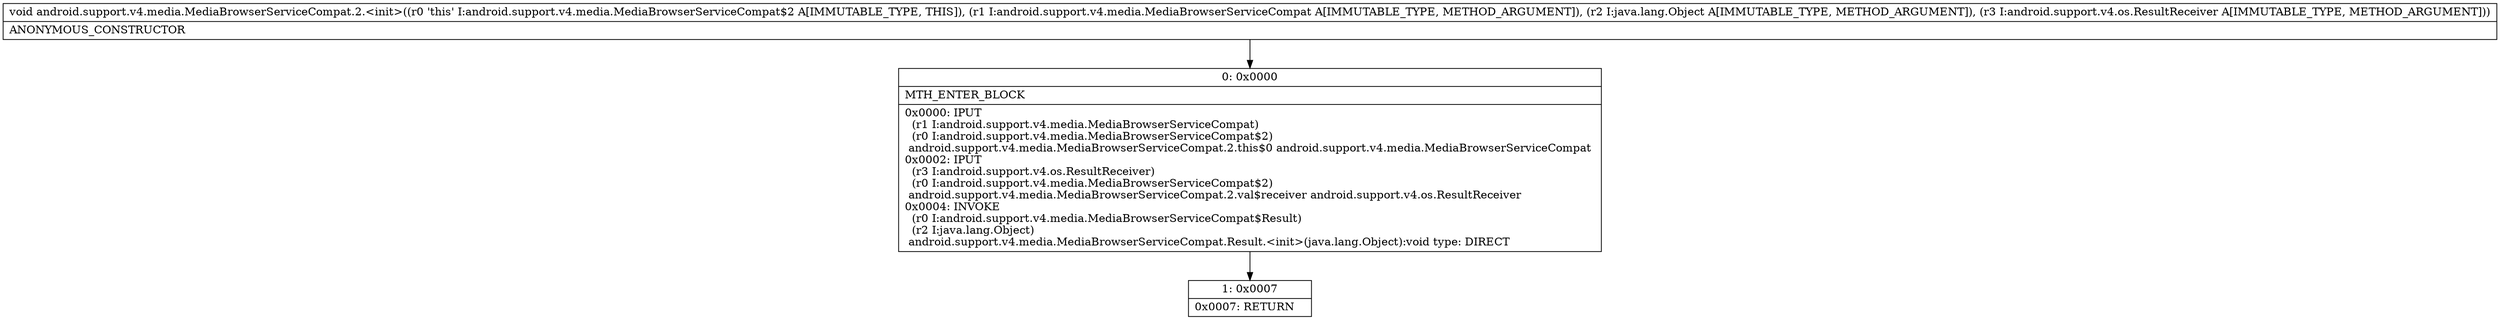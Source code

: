 digraph "CFG forandroid.support.v4.media.MediaBrowserServiceCompat.2.\<init\>(Landroid\/support\/v4\/media\/MediaBrowserServiceCompat;Ljava\/lang\/Object;Landroid\/support\/v4\/os\/ResultReceiver;)V" {
Node_0 [shape=record,label="{0\:\ 0x0000|MTH_ENTER_BLOCK\l|0x0000: IPUT  \l  (r1 I:android.support.v4.media.MediaBrowserServiceCompat)\l  (r0 I:android.support.v4.media.MediaBrowserServiceCompat$2)\l android.support.v4.media.MediaBrowserServiceCompat.2.this$0 android.support.v4.media.MediaBrowserServiceCompat \l0x0002: IPUT  \l  (r3 I:android.support.v4.os.ResultReceiver)\l  (r0 I:android.support.v4.media.MediaBrowserServiceCompat$2)\l android.support.v4.media.MediaBrowserServiceCompat.2.val$receiver android.support.v4.os.ResultReceiver \l0x0004: INVOKE  \l  (r0 I:android.support.v4.media.MediaBrowserServiceCompat$Result)\l  (r2 I:java.lang.Object)\l android.support.v4.media.MediaBrowserServiceCompat.Result.\<init\>(java.lang.Object):void type: DIRECT \l}"];
Node_1 [shape=record,label="{1\:\ 0x0007|0x0007: RETURN   \l}"];
MethodNode[shape=record,label="{void android.support.v4.media.MediaBrowserServiceCompat.2.\<init\>((r0 'this' I:android.support.v4.media.MediaBrowserServiceCompat$2 A[IMMUTABLE_TYPE, THIS]), (r1 I:android.support.v4.media.MediaBrowserServiceCompat A[IMMUTABLE_TYPE, METHOD_ARGUMENT]), (r2 I:java.lang.Object A[IMMUTABLE_TYPE, METHOD_ARGUMENT]), (r3 I:android.support.v4.os.ResultReceiver A[IMMUTABLE_TYPE, METHOD_ARGUMENT]))  | ANONYMOUS_CONSTRUCTOR\l}"];
MethodNode -> Node_0;
Node_0 -> Node_1;
}

